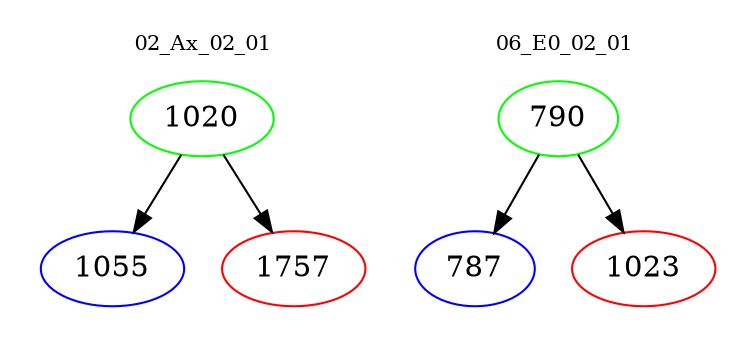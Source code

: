 digraph{
subgraph cluster_0 {
color = white
label = "02_Ax_02_01";
fontsize=10;
T0_1020 [label="1020", color="green"]
T0_1020 -> T0_1055 [color="black"]
T0_1055 [label="1055", color="blue"]
T0_1020 -> T0_1757 [color="black"]
T0_1757 [label="1757", color="red"]
}
subgraph cluster_1 {
color = white
label = "06_E0_02_01";
fontsize=10;
T1_790 [label="790", color="green"]
T1_790 -> T1_787 [color="black"]
T1_787 [label="787", color="blue"]
T1_790 -> T1_1023 [color="black"]
T1_1023 [label="1023", color="red"]
}
}
